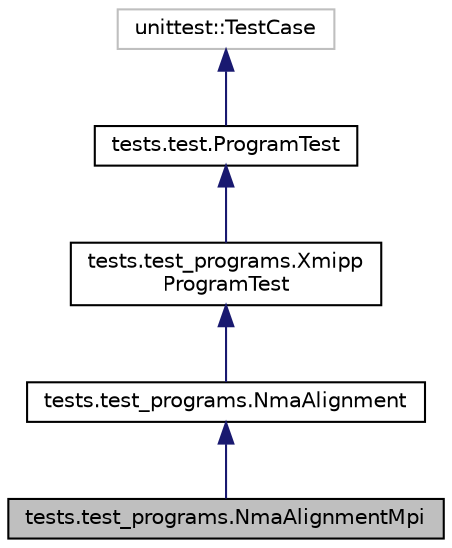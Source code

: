 digraph "tests.test_programs.NmaAlignmentMpi"
{
  edge [fontname="Helvetica",fontsize="10",labelfontname="Helvetica",labelfontsize="10"];
  node [fontname="Helvetica",fontsize="10",shape=record];
  Node5 [label="tests.test_programs.NmaAlignmentMpi",height=0.2,width=0.4,color="black", fillcolor="grey75", style="filled", fontcolor="black"];
  Node6 -> Node5 [dir="back",color="midnightblue",fontsize="10",style="solid",fontname="Helvetica"];
  Node6 [label="tests.test_programs.NmaAlignment",height=0.2,width=0.4,color="black", fillcolor="white", style="filled",URL="$classtests_1_1test__programs_1_1NmaAlignment.html"];
  Node7 -> Node6 [dir="back",color="midnightblue",fontsize="10",style="solid",fontname="Helvetica"];
  Node7 [label="tests.test_programs.Xmipp\lProgramTest",height=0.2,width=0.4,color="black", fillcolor="white", style="filled",URL="$classtests_1_1test__programs_1_1XmippProgramTest.html"];
  Node8 -> Node7 [dir="back",color="midnightblue",fontsize="10",style="solid",fontname="Helvetica"];
  Node8 [label="tests.test.ProgramTest",height=0.2,width=0.4,color="black", fillcolor="white", style="filled",URL="$classtests_1_1test_1_1ProgramTest.html"];
  Node9 -> Node8 [dir="back",color="midnightblue",fontsize="10",style="solid",fontname="Helvetica"];
  Node9 [label="unittest::TestCase",height=0.2,width=0.4,color="grey75", fillcolor="white", style="filled"];
}
